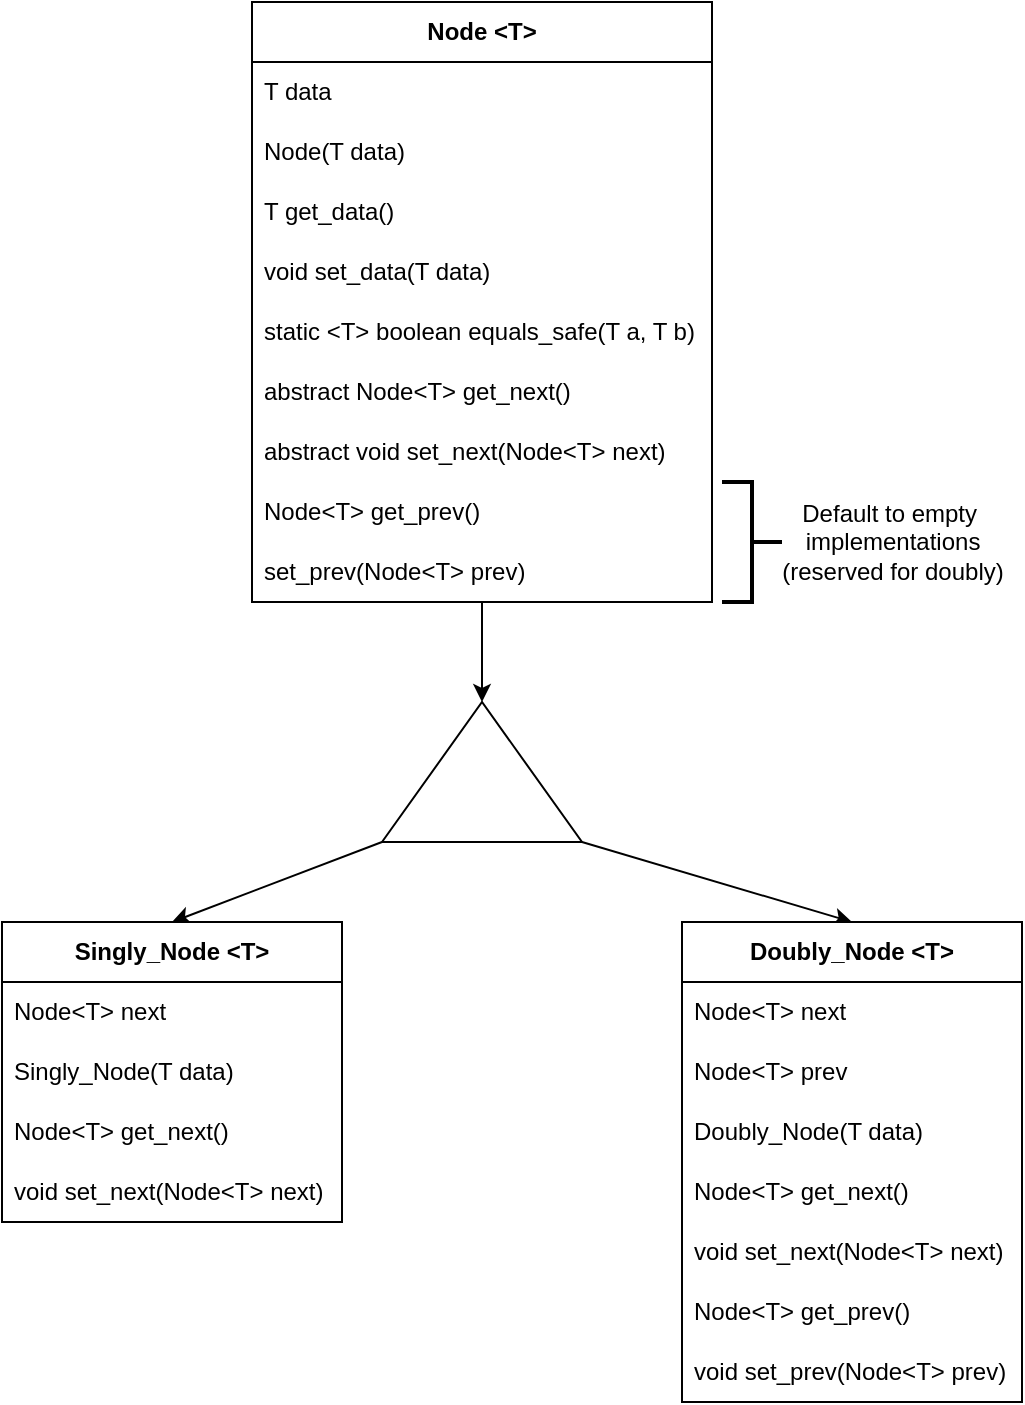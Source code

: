 <mxfile version="28.1.2" pages="4">
  <diagram name="Nodes" id="JUHL-aRi3DzxvGZJJdum">
    <mxGraphModel dx="1507" dy="1876" grid="1" gridSize="10" guides="1" tooltips="1" connect="1" arrows="1" fold="1" page="1" pageScale="1" pageWidth="850" pageHeight="1100" math="0" shadow="0">
      <root>
        <mxCell id="0" />
        <mxCell id="1" parent="0" />
        <mxCell id="W7lvZCYJEOEOD-ry5RO5-35" style="rounded=0;orthogonalLoop=1;jettySize=auto;html=1;exitX=0;exitY=1;exitDx=0;exitDy=0;exitPerimeter=0;entryX=0.5;entryY=0;entryDx=0;entryDy=0;" parent="1" source="W7lvZCYJEOEOD-ry5RO5-1" target="W7lvZCYJEOEOD-ry5RO5-14" edge="1">
          <mxGeometry relative="1" as="geometry" />
        </mxCell>
        <mxCell id="W7lvZCYJEOEOD-ry5RO5-36" style="rounded=0;orthogonalLoop=1;jettySize=auto;html=1;exitX=1;exitY=1;exitDx=0;exitDy=0;exitPerimeter=0;entryX=0.5;entryY=0;entryDx=0;entryDy=0;" parent="1" source="W7lvZCYJEOEOD-ry5RO5-1" target="W7lvZCYJEOEOD-ry5RO5-29" edge="1">
          <mxGeometry relative="1" as="geometry" />
        </mxCell>
        <mxCell id="W7lvZCYJEOEOD-ry5RO5-1" value="" style="verticalLabelPosition=bottom;verticalAlign=top;html=1;shape=mxgraph.basic.acute_triangle;dx=0.5;" parent="1" vertex="1">
          <mxGeometry x="380" y="320" width="100" height="70" as="geometry" />
        </mxCell>
        <mxCell id="W7lvZCYJEOEOD-ry5RO5-37" style="edgeStyle=orthogonalEdgeStyle;curved=1;rounded=0;orthogonalLoop=1;jettySize=auto;html=1;exitX=0.5;exitY=1;exitDx=0;exitDy=0;entryX=0;entryY=0;entryDx=50;entryDy=0;entryPerimeter=0;" parent="1" source="W7lvZCYJEOEOD-ry5RO5-2" target="W7lvZCYJEOEOD-ry5RO5-1" edge="1">
          <mxGeometry relative="1" as="geometry">
            <mxPoint x="430.091" y="300.582" as="targetPoint" />
          </mxGeometry>
        </mxCell>
        <mxCell id="W7lvZCYJEOEOD-ry5RO5-2" value="&lt;b&gt;Node &amp;lt;T&amp;gt;&lt;/b&gt;" style="swimlane;fontStyle=0;childLayout=stackLayout;horizontal=1;startSize=30;horizontalStack=0;resizeParent=1;resizeParentMax=0;resizeLast=0;collapsible=1;marginBottom=0;whiteSpace=wrap;html=1;" parent="1" vertex="1">
          <mxGeometry x="315" y="-30" width="230" height="300" as="geometry" />
        </mxCell>
        <mxCell id="W7lvZCYJEOEOD-ry5RO5-3" value="T data" style="text;strokeColor=none;fillColor=none;align=left;verticalAlign=middle;spacingLeft=4;spacingRight=4;overflow=hidden;points=[[0,0.5],[1,0.5]];portConstraint=eastwest;rotatable=0;whiteSpace=wrap;html=1;" parent="W7lvZCYJEOEOD-ry5RO5-2" vertex="1">
          <mxGeometry y="30" width="230" height="30" as="geometry" />
        </mxCell>
        <mxCell id="W7lvZCYJEOEOD-ry5RO5-4" value="Node(T data)" style="text;strokeColor=none;fillColor=none;align=left;verticalAlign=middle;spacingLeft=4;spacingRight=4;overflow=hidden;points=[[0,0.5],[1,0.5]];portConstraint=eastwest;rotatable=0;whiteSpace=wrap;html=1;" parent="W7lvZCYJEOEOD-ry5RO5-2" vertex="1">
          <mxGeometry y="60" width="230" height="30" as="geometry" />
        </mxCell>
        <mxCell id="W7lvZCYJEOEOD-ry5RO5-5" value="T get_data()" style="text;strokeColor=none;fillColor=none;align=left;verticalAlign=middle;spacingLeft=4;spacingRight=4;overflow=hidden;points=[[0,0.5],[1,0.5]];portConstraint=eastwest;rotatable=0;whiteSpace=wrap;html=1;" parent="W7lvZCYJEOEOD-ry5RO5-2" vertex="1">
          <mxGeometry y="90" width="230" height="30" as="geometry" />
        </mxCell>
        <mxCell id="W7lvZCYJEOEOD-ry5RO5-6" value="void set_data(T data)" style="text;strokeColor=none;fillColor=none;align=left;verticalAlign=middle;spacingLeft=4;spacingRight=4;overflow=hidden;points=[[0,0.5],[1,0.5]];portConstraint=eastwest;rotatable=0;whiteSpace=wrap;html=1;" parent="W7lvZCYJEOEOD-ry5RO5-2" vertex="1">
          <mxGeometry y="120" width="230" height="30" as="geometry" />
        </mxCell>
        <mxCell id="XOJ0l7ylJO0rZJ5QZdvN-1" value="static &amp;lt;T&amp;gt; boolean equals_safe(T a, T b)" style="text;strokeColor=none;fillColor=none;align=left;verticalAlign=middle;spacingLeft=4;spacingRight=4;overflow=hidden;points=[[0,0.5],[1,0.5]];portConstraint=eastwest;rotatable=0;whiteSpace=wrap;html=1;" parent="W7lvZCYJEOEOD-ry5RO5-2" vertex="1">
          <mxGeometry y="150" width="230" height="30" as="geometry" />
        </mxCell>
        <mxCell id="W7lvZCYJEOEOD-ry5RO5-13" value="abstract Node&amp;lt;T&amp;gt; get_next()" style="text;strokeColor=none;fillColor=none;align=left;verticalAlign=middle;spacingLeft=4;spacingRight=4;overflow=hidden;points=[[0,0.5],[1,0.5]];portConstraint=eastwest;rotatable=0;whiteSpace=wrap;html=1;" parent="W7lvZCYJEOEOD-ry5RO5-2" vertex="1">
          <mxGeometry y="180" width="230" height="30" as="geometry" />
        </mxCell>
        <mxCell id="W7lvZCYJEOEOD-ry5RO5-7" value="abstract void set_next(Node&amp;lt;T&amp;gt; next)" style="text;strokeColor=none;fillColor=none;align=left;verticalAlign=middle;spacingLeft=4;spacingRight=4;overflow=hidden;points=[[0,0.5],[1,0.5]];portConstraint=eastwest;rotatable=0;whiteSpace=wrap;html=1;" parent="W7lvZCYJEOEOD-ry5RO5-2" vertex="1">
          <mxGeometry y="210" width="230" height="30" as="geometry" />
        </mxCell>
        <mxCell id="W7lvZCYJEOEOD-ry5RO5-8" value="Node&amp;lt;T&amp;gt; get_prev()" style="text;strokeColor=none;fillColor=none;align=left;verticalAlign=middle;spacingLeft=4;spacingRight=4;overflow=hidden;points=[[0,0.5],[1,0.5]];portConstraint=eastwest;rotatable=0;whiteSpace=wrap;html=1;" parent="W7lvZCYJEOEOD-ry5RO5-2" vertex="1">
          <mxGeometry y="240" width="230" height="30" as="geometry" />
        </mxCell>
        <mxCell id="W7lvZCYJEOEOD-ry5RO5-9" value="set_prev(Node&amp;lt;T&amp;gt; prev)" style="text;strokeColor=none;fillColor=none;align=left;verticalAlign=middle;spacingLeft=4;spacingRight=4;overflow=hidden;points=[[0,0.5],[1,0.5]];portConstraint=eastwest;rotatable=0;whiteSpace=wrap;html=1;" parent="W7lvZCYJEOEOD-ry5RO5-2" vertex="1">
          <mxGeometry y="270" width="230" height="30" as="geometry" />
        </mxCell>
        <mxCell id="W7lvZCYJEOEOD-ry5RO5-14" value="&lt;b&gt;Singly_Node &amp;lt;T&amp;gt;&lt;/b&gt;" style="swimlane;fontStyle=0;childLayout=stackLayout;horizontal=1;startSize=30;horizontalStack=0;resizeParent=1;resizeParentMax=0;resizeLast=0;collapsible=1;marginBottom=0;whiteSpace=wrap;html=1;" parent="1" vertex="1">
          <mxGeometry x="190" y="430" width="170" height="150" as="geometry" />
        </mxCell>
        <mxCell id="W7lvZCYJEOEOD-ry5RO5-38" value="Node&amp;lt;T&amp;gt; next" style="text;strokeColor=none;fillColor=none;align=left;verticalAlign=middle;spacingLeft=4;spacingRight=4;overflow=hidden;points=[[0,0.5],[1,0.5]];portConstraint=eastwest;rotatable=0;whiteSpace=wrap;html=1;" parent="W7lvZCYJEOEOD-ry5RO5-14" vertex="1">
          <mxGeometry y="30" width="170" height="30" as="geometry" />
        </mxCell>
        <mxCell id="W7lvZCYJEOEOD-ry5RO5-20" value="Singly_Node(T data)" style="text;strokeColor=none;fillColor=none;align=left;verticalAlign=middle;spacingLeft=4;spacingRight=4;overflow=hidden;points=[[0,0.5],[1,0.5]];portConstraint=eastwest;rotatable=0;whiteSpace=wrap;html=1;" parent="W7lvZCYJEOEOD-ry5RO5-14" vertex="1">
          <mxGeometry y="60" width="170" height="30" as="geometry" />
        </mxCell>
        <mxCell id="W7lvZCYJEOEOD-ry5RO5-21" value="Node&amp;lt;T&amp;gt; get_next()" style="text;strokeColor=none;fillColor=none;align=left;verticalAlign=middle;spacingLeft=4;spacingRight=4;overflow=hidden;points=[[0,0.5],[1,0.5]];portConstraint=eastwest;rotatable=0;whiteSpace=wrap;html=1;" parent="W7lvZCYJEOEOD-ry5RO5-14" vertex="1">
          <mxGeometry y="90" width="170" height="30" as="geometry" />
        </mxCell>
        <mxCell id="rCAh8RcdCCvZKbfKKGVB-1" value="void set_next(Node&amp;lt;T&amp;gt; next)" style="text;strokeColor=none;fillColor=none;align=left;verticalAlign=middle;spacingLeft=4;spacingRight=4;overflow=hidden;points=[[0,0.5],[1,0.5]];portConstraint=eastwest;rotatable=0;whiteSpace=wrap;html=1;" parent="W7lvZCYJEOEOD-ry5RO5-14" vertex="1">
          <mxGeometry y="120" width="170" height="30" as="geometry" />
        </mxCell>
        <mxCell id="W7lvZCYJEOEOD-ry5RO5-29" value="&lt;b&gt;Doubly_Node &amp;lt;T&amp;gt;&lt;/b&gt;" style="swimlane;fontStyle=0;childLayout=stackLayout;horizontal=1;startSize=30;horizontalStack=0;resizeParent=1;resizeParentMax=0;resizeLast=0;collapsible=1;marginBottom=0;whiteSpace=wrap;html=1;" parent="1" vertex="1">
          <mxGeometry x="530" y="430" width="170" height="240" as="geometry" />
        </mxCell>
        <mxCell id="W7lvZCYJEOEOD-ry5RO5-39" value="Node&amp;lt;T&amp;gt; next" style="text;strokeColor=none;fillColor=none;align=left;verticalAlign=middle;spacingLeft=4;spacingRight=4;overflow=hidden;points=[[0,0.5],[1,0.5]];portConstraint=eastwest;rotatable=0;whiteSpace=wrap;html=1;" parent="W7lvZCYJEOEOD-ry5RO5-29" vertex="1">
          <mxGeometry y="30" width="170" height="30" as="geometry" />
        </mxCell>
        <mxCell id="W7lvZCYJEOEOD-ry5RO5-30" value="Node&amp;lt;T&amp;gt; prev" style="text;strokeColor=none;fillColor=none;align=left;verticalAlign=middle;spacingLeft=4;spacingRight=4;overflow=hidden;points=[[0,0.5],[1,0.5]];portConstraint=eastwest;rotatable=0;whiteSpace=wrap;html=1;" parent="W7lvZCYJEOEOD-ry5RO5-29" vertex="1">
          <mxGeometry y="60" width="170" height="30" as="geometry" />
        </mxCell>
        <mxCell id="W7lvZCYJEOEOD-ry5RO5-31" value="Doubly_Node(T data)" style="text;strokeColor=none;fillColor=none;align=left;verticalAlign=middle;spacingLeft=4;spacingRight=4;overflow=hidden;points=[[0,0.5],[1,0.5]];portConstraint=eastwest;rotatable=0;whiteSpace=wrap;html=1;" parent="W7lvZCYJEOEOD-ry5RO5-29" vertex="1">
          <mxGeometry y="90" width="170" height="30" as="geometry" />
        </mxCell>
        <mxCell id="rCAh8RcdCCvZKbfKKGVB-2" value="Node&amp;lt;T&amp;gt; get_next()" style="text;strokeColor=none;fillColor=none;align=left;verticalAlign=middle;spacingLeft=4;spacingRight=4;overflow=hidden;points=[[0,0.5],[1,0.5]];portConstraint=eastwest;rotatable=0;whiteSpace=wrap;html=1;" parent="W7lvZCYJEOEOD-ry5RO5-29" vertex="1">
          <mxGeometry y="120" width="170" height="30" as="geometry" />
        </mxCell>
        <mxCell id="rCAh8RcdCCvZKbfKKGVB-3" value="void set_next(Node&amp;lt;T&amp;gt; next)" style="text;strokeColor=none;fillColor=none;align=left;verticalAlign=middle;spacingLeft=4;spacingRight=4;overflow=hidden;points=[[0,0.5],[1,0.5]];portConstraint=eastwest;rotatable=0;whiteSpace=wrap;html=1;" parent="W7lvZCYJEOEOD-ry5RO5-29" vertex="1">
          <mxGeometry y="150" width="170" height="30" as="geometry" />
        </mxCell>
        <mxCell id="rCAh8RcdCCvZKbfKKGVB-4" value="Node&amp;lt;T&amp;gt; get_prev()" style="text;strokeColor=none;fillColor=none;align=left;verticalAlign=middle;spacingLeft=4;spacingRight=4;overflow=hidden;points=[[0,0.5],[1,0.5]];portConstraint=eastwest;rotatable=0;whiteSpace=wrap;html=1;" parent="W7lvZCYJEOEOD-ry5RO5-29" vertex="1">
          <mxGeometry y="180" width="170" height="30" as="geometry" />
        </mxCell>
        <mxCell id="rCAh8RcdCCvZKbfKKGVB-5" value="void set_prev(Node&amp;lt;T&amp;gt; prev)" style="text;strokeColor=none;fillColor=none;align=left;verticalAlign=middle;spacingLeft=4;spacingRight=4;overflow=hidden;points=[[0,0.5],[1,0.5]];portConstraint=eastwest;rotatable=0;whiteSpace=wrap;html=1;" parent="W7lvZCYJEOEOD-ry5RO5-29" vertex="1">
          <mxGeometry y="210" width="170" height="30" as="geometry" />
        </mxCell>
        <mxCell id="rCAh8RcdCCvZKbfKKGVB-6" value="" style="strokeWidth=2;html=1;shape=mxgraph.flowchart.annotation_2;align=left;labelPosition=right;pointerEvents=1;rotation=-180;" parent="1" vertex="1">
          <mxGeometry x="550" y="210" width="30" height="60" as="geometry" />
        </mxCell>
        <mxCell id="rCAh8RcdCCvZKbfKKGVB-7" value="Default to empty&amp;nbsp;&lt;div&gt;implementations&lt;/div&gt;&lt;div&gt;(reserved for doubly)&lt;/div&gt;" style="text;html=1;align=center;verticalAlign=middle;resizable=0;points=[];autosize=1;strokeColor=none;fillColor=none;" parent="1" vertex="1">
          <mxGeometry x="570" y="210" width="130" height="60" as="geometry" />
        </mxCell>
      </root>
    </mxGraphModel>
  </diagram>
  <diagram id="svjCmargY9UBYdr8JAG2" name="Lists">
    <mxGraphModel dx="1507" dy="776" grid="1" gridSize="10" guides="1" tooltips="1" connect="1" arrows="1" fold="1" page="1" pageScale="1" pageWidth="850" pageHeight="1100" math="0" shadow="0">
      <root>
        <mxCell id="0" />
        <mxCell id="1" parent="0" />
        <mxCell id="-yFaOj8RABbSVR2hjj-D-1" style="rounded=0;orthogonalLoop=1;jettySize=auto;html=1;exitX=0;exitY=1;exitDx=0;exitDy=0;exitPerimeter=0;entryX=0.5;entryY=0;entryDx=0;entryDy=0;" parent="1" source="-yFaOj8RABbSVR2hjj-D-3" target="-yFaOj8RABbSVR2hjj-D-17" edge="1">
          <mxGeometry relative="1" as="geometry" />
        </mxCell>
        <mxCell id="AUXq2k6LpbSirSV-59TV-14" style="rounded=0;orthogonalLoop=1;jettySize=auto;html=1;exitX=1;exitY=1;exitDx=0;exitDy=0;exitPerimeter=0;entryX=0.5;entryY=0;entryDx=0;entryDy=0;" parent="1" source="-yFaOj8RABbSVR2hjj-D-3" target="AUXq2k6LpbSirSV-59TV-10" edge="1">
          <mxGeometry relative="1" as="geometry" />
        </mxCell>
        <mxCell id="AUXq2k6LpbSirSV-59TV-15" style="edgeStyle=orthogonalEdgeStyle;rounded=0;orthogonalLoop=1;jettySize=auto;html=1;exitX=0.5;exitY=1;exitDx=0;exitDy=0;exitPerimeter=0;entryX=0.5;entryY=0;entryDx=0;entryDy=0;" parent="1" source="-yFaOj8RABbSVR2hjj-D-3" target="AUXq2k6LpbSirSV-59TV-6" edge="1">
          <mxGeometry relative="1" as="geometry" />
        </mxCell>
        <mxCell id="-yFaOj8RABbSVR2hjj-D-3" value="" style="verticalLabelPosition=bottom;verticalAlign=top;html=1;shape=mxgraph.basic.acute_triangle;dx=0.5;" parent="1" vertex="1">
          <mxGeometry x="420" y="640" width="100" height="70" as="geometry" />
        </mxCell>
        <mxCell id="-yFaOj8RABbSVR2hjj-D-4" style="edgeStyle=orthogonalEdgeStyle;curved=1;rounded=0;orthogonalLoop=1;jettySize=auto;html=1;exitX=0.5;exitY=1;exitDx=0;exitDy=0;entryX=0;entryY=0;entryDx=50;entryDy=0;entryPerimeter=0;" parent="1" source="-yFaOj8RABbSVR2hjj-D-5" target="-yFaOj8RABbSVR2hjj-D-3" edge="1">
          <mxGeometry relative="1" as="geometry">
            <mxPoint x="470.091" y="620.582" as="targetPoint" />
          </mxGeometry>
        </mxCell>
        <mxCell id="-yFaOj8RABbSVR2hjj-D-5" value="&lt;b&gt;Linked_List &amp;lt;T&amp;gt;&lt;/b&gt;" style="swimlane;fontStyle=0;childLayout=stackLayout;horizontal=1;startSize=30;horizontalStack=0;resizeParent=1;resizeParentMax=0;resizeLast=0;collapsible=1;marginBottom=0;whiteSpace=wrap;html=1;" parent="1" vertex="1">
          <mxGeometry x="355" y="210" width="230" height="390" as="geometry" />
        </mxCell>
        <mxCell id="-yFaOj8RABbSVR2hjj-D-6" value="Node&amp;lt;T&amp;gt; head" style="text;strokeColor=none;fillColor=none;align=left;verticalAlign=middle;spacingLeft=4;spacingRight=4;overflow=hidden;points=[[0,0.5],[1,0.5]];portConstraint=eastwest;rotatable=0;whiteSpace=wrap;html=1;" parent="-yFaOj8RABbSVR2hjj-D-5" vertex="1">
          <mxGeometry y="30" width="230" height="30" as="geometry" />
        </mxCell>
        <mxCell id="-yFaOj8RABbSVR2hjj-D-7" value="Node&amp;lt;T&amp;gt; tail" style="text;strokeColor=none;fillColor=none;align=left;verticalAlign=middle;spacingLeft=4;spacingRight=4;overflow=hidden;points=[[0,0.5],[1,0.5]];portConstraint=eastwest;rotatable=0;whiteSpace=wrap;html=1;" parent="-yFaOj8RABbSVR2hjj-D-5" vertex="1">
          <mxGeometry y="60" width="230" height="30" as="geometry" />
        </mxCell>
        <mxCell id="5-TuJDMk3q1UL2dJBgEa-1" value="int size" style="text;strokeColor=none;fillColor=none;align=left;verticalAlign=middle;spacingLeft=4;spacingRight=4;overflow=hidden;points=[[0,0.5],[1,0.5]];portConstraint=eastwest;rotatable=0;whiteSpace=wrap;html=1;" parent="-yFaOj8RABbSVR2hjj-D-5" vertex="1">
          <mxGeometry y="90" width="230" height="30" as="geometry" />
        </mxCell>
        <mxCell id="-yFaOj8RABbSVR2hjj-D-10" value="Linked_List()" style="text;strokeColor=none;fillColor=none;align=left;verticalAlign=middle;spacingLeft=4;spacingRight=4;overflow=hidden;points=[[0,0.5],[1,0.5]];portConstraint=eastwest;rotatable=0;whiteSpace=wrap;html=1;" parent="-yFaOj8RABbSVR2hjj-D-5" vertex="1">
          <mxGeometry y="120" width="230" height="30" as="geometry" />
        </mxCell>
        <mxCell id="-yFaOj8RABbSVR2hjj-D-11" value="abstract void add(T data)" style="text;strokeColor=none;fillColor=none;align=left;verticalAlign=middle;spacingLeft=4;spacingRight=4;overflow=hidden;points=[[0,0.5],[1,0.5]];portConstraint=eastwest;rotatable=0;whiteSpace=wrap;html=1;" parent="-yFaOj8RABbSVR2hjj-D-5" vertex="1">
          <mxGeometry y="150" width="230" height="30" as="geometry" />
        </mxCell>
        <mxCell id="-yFaOj8RABbSVR2hjj-D-14" value="abstract boolean remove(T data)" style="text;strokeColor=none;fillColor=none;align=left;verticalAlign=middle;spacingLeft=4;spacingRight=4;overflow=hidden;points=[[0,0.5],[1,0.5]];portConstraint=eastwest;rotatable=0;whiteSpace=wrap;html=1;" parent="-yFaOj8RABbSVR2hjj-D-5" vertex="1">
          <mxGeometry y="180" width="230" height="30" as="geometry" />
        </mxCell>
        <mxCell id="-yFaOj8RABbSVR2hjj-D-15" value="abstract Node&amp;lt;T&amp;gt; find(T data)" style="text;strokeColor=none;fillColor=none;align=left;verticalAlign=middle;spacingLeft=4;spacingRight=4;overflow=hidden;points=[[0,0.5],[1,0.5]];portConstraint=eastwest;rotatable=0;whiteSpace=wrap;html=1;" parent="-yFaOj8RABbSVR2hjj-D-5" vertex="1">
          <mxGeometry y="210" width="230" height="30" as="geometry" />
        </mxCell>
        <mxCell id="AUXq2k6LpbSirSV-59TV-1" value="int get_size()" style="text;strokeColor=none;fillColor=none;align=left;verticalAlign=middle;spacingLeft=4;spacingRight=4;overflow=hidden;points=[[0,0.5],[1,0.5]];portConstraint=eastwest;rotatable=0;whiteSpace=wrap;html=1;" parent="-yFaOj8RABbSVR2hjj-D-5" vertex="1">
          <mxGeometry y="240" width="230" height="30" as="geometry" />
        </mxCell>
        <mxCell id="AUXq2k6LpbSirSV-59TV-2" value="boolean is_empty()" style="text;strokeColor=none;fillColor=none;align=left;verticalAlign=middle;spacingLeft=4;spacingRight=4;overflow=hidden;points=[[0,0.5],[1,0.5]];portConstraint=eastwest;rotatable=0;whiteSpace=wrap;html=1;" parent="-yFaOj8RABbSVR2hjj-D-5" vertex="1">
          <mxGeometry y="270" width="230" height="30" as="geometry" />
        </mxCell>
        <mxCell id="AUXq2k6LpbSirSV-59TV-3" value="void for_each(Visitor&amp;lt;T&amp;gt; visitor)" style="text;strokeColor=none;fillColor=none;align=left;verticalAlign=middle;spacingLeft=4;spacingRight=4;overflow=hidden;points=[[0,0.5],[1,0.5]];portConstraint=eastwest;rotatable=0;whiteSpace=wrap;html=1;" parent="-yFaOj8RABbSVR2hjj-D-5" vertex="1">
          <mxGeometry y="300" width="230" height="30" as="geometry" />
        </mxCell>
        <mxCell id="AUXq2k6LpbSirSV-59TV-4" value="Node&amp;lt;T&amp;gt; get_head()" style="text;strokeColor=none;fillColor=none;align=left;verticalAlign=middle;spacingLeft=4;spacingRight=4;overflow=hidden;points=[[0,0.5],[1,0.5]];portConstraint=eastwest;rotatable=0;whiteSpace=wrap;html=1;" parent="-yFaOj8RABbSVR2hjj-D-5" vertex="1">
          <mxGeometry y="330" width="230" height="30" as="geometry" />
        </mxCell>
        <mxCell id="AUXq2k6LpbSirSV-59TV-5" value="interface Visitor&amp;lt;T&amp;gt;" style="text;strokeColor=none;fillColor=none;align=left;verticalAlign=middle;spacingLeft=4;spacingRight=4;overflow=hidden;points=[[0,0.5],[1,0.5]];portConstraint=eastwest;rotatable=0;whiteSpace=wrap;html=1;" parent="-yFaOj8RABbSVR2hjj-D-5" vertex="1">
          <mxGeometry y="360" width="230" height="30" as="geometry" />
        </mxCell>
        <mxCell id="-yFaOj8RABbSVR2hjj-D-17" value="&lt;b&gt;Singly_Linked_List &amp;lt;T&amp;gt;&lt;/b&gt;" style="swimlane;fontStyle=0;childLayout=stackLayout;horizontal=1;startSize=30;horizontalStack=0;resizeParent=1;resizeParentMax=0;resizeLast=0;collapsible=1;marginBottom=0;whiteSpace=wrap;html=1;" parent="1" vertex="1">
          <mxGeometry x="190" y="760" width="180" height="150" as="geometry" />
        </mxCell>
        <mxCell id="-yFaOj8RABbSVR2hjj-D-18" value="Singly_Linked_List()" style="text;strokeColor=none;fillColor=none;align=left;verticalAlign=middle;spacingLeft=4;spacingRight=4;overflow=hidden;points=[[0,0.5],[1,0.5]];portConstraint=eastwest;rotatable=0;whiteSpace=wrap;html=1;" parent="-yFaOj8RABbSVR2hjj-D-17" vertex="1">
          <mxGeometry y="30" width="180" height="30" as="geometry" />
        </mxCell>
        <mxCell id="AUXq2k6LpbSirSV-59TV-16" value="void add(T data)" style="text;strokeColor=none;fillColor=none;align=left;verticalAlign=middle;spacingLeft=4;spacingRight=4;overflow=hidden;points=[[0,0.5],[1,0.5]];portConstraint=eastwest;rotatable=0;whiteSpace=wrap;html=1;" parent="-yFaOj8RABbSVR2hjj-D-17" vertex="1">
          <mxGeometry y="60" width="180" height="30" as="geometry" />
        </mxCell>
        <mxCell id="-yFaOj8RABbSVR2hjj-D-19" value="boolean remove(T data)" style="text;strokeColor=none;fillColor=none;align=left;verticalAlign=middle;spacingLeft=4;spacingRight=4;overflow=hidden;points=[[0,0.5],[1,0.5]];portConstraint=eastwest;rotatable=0;whiteSpace=wrap;html=1;" parent="-yFaOj8RABbSVR2hjj-D-17" vertex="1">
          <mxGeometry y="90" width="180" height="30" as="geometry" />
        </mxCell>
        <mxCell id="-yFaOj8RABbSVR2hjj-D-20" value="Node&amp;lt;T&amp;gt; find(T data)" style="text;strokeColor=none;fillColor=none;align=left;verticalAlign=middle;spacingLeft=4;spacingRight=4;overflow=hidden;points=[[0,0.5],[1,0.5]];portConstraint=eastwest;rotatable=0;whiteSpace=wrap;html=1;" parent="-yFaOj8RABbSVR2hjj-D-17" vertex="1">
          <mxGeometry y="120" width="180" height="30" as="geometry" />
        </mxCell>
        <mxCell id="AUXq2k6LpbSirSV-59TV-6" value="&lt;b&gt;Doubly_Linked_List &amp;lt;T&amp;gt;&lt;/b&gt;" style="swimlane;fontStyle=0;childLayout=stackLayout;horizontal=1;startSize=30;horizontalStack=0;resizeParent=1;resizeParentMax=0;resizeLast=0;collapsible=1;marginBottom=0;whiteSpace=wrap;html=1;" parent="1" vertex="1">
          <mxGeometry x="380" y="900" width="180" height="150" as="geometry" />
        </mxCell>
        <mxCell id="AUXq2k6LpbSirSV-59TV-17" value="Doubly_Linked_List()" style="text;strokeColor=none;fillColor=none;align=left;verticalAlign=middle;spacingLeft=4;spacingRight=4;overflow=hidden;points=[[0,0.5],[1,0.5]];portConstraint=eastwest;rotatable=0;whiteSpace=wrap;html=1;" parent="AUXq2k6LpbSirSV-59TV-6" vertex="1">
          <mxGeometry y="30" width="180" height="30" as="geometry" />
        </mxCell>
        <mxCell id="AUXq2k6LpbSirSV-59TV-7" value="void add(T data)" style="text;strokeColor=none;fillColor=none;align=left;verticalAlign=middle;spacingLeft=4;spacingRight=4;overflow=hidden;points=[[0,0.5],[1,0.5]];portConstraint=eastwest;rotatable=0;whiteSpace=wrap;html=1;" parent="AUXq2k6LpbSirSV-59TV-6" vertex="1">
          <mxGeometry y="60" width="180" height="30" as="geometry" />
        </mxCell>
        <mxCell id="AUXq2k6LpbSirSV-59TV-8" value="boolean remove(T data)" style="text;strokeColor=none;fillColor=none;align=left;verticalAlign=middle;spacingLeft=4;spacingRight=4;overflow=hidden;points=[[0,0.5],[1,0.5]];portConstraint=eastwest;rotatable=0;whiteSpace=wrap;html=1;" parent="AUXq2k6LpbSirSV-59TV-6" vertex="1">
          <mxGeometry y="90" width="180" height="30" as="geometry" />
        </mxCell>
        <mxCell id="AUXq2k6LpbSirSV-59TV-9" value="Node&amp;lt;T&amp;gt; find(T data)" style="text;strokeColor=none;fillColor=none;align=left;verticalAlign=middle;spacingLeft=4;spacingRight=4;overflow=hidden;points=[[0,0.5],[1,0.5]];portConstraint=eastwest;rotatable=0;whiteSpace=wrap;html=1;" parent="AUXq2k6LpbSirSV-59TV-6" vertex="1">
          <mxGeometry y="120" width="180" height="30" as="geometry" />
        </mxCell>
        <mxCell id="AUXq2k6LpbSirSV-59TV-10" value="&lt;b&gt;Circular_Linked_List &amp;lt;T&amp;gt;&lt;/b&gt;" style="swimlane;fontStyle=0;childLayout=stackLayout;horizontal=1;startSize=30;horizontalStack=0;resizeParent=1;resizeParentMax=0;resizeLast=0;collapsible=1;marginBottom=0;whiteSpace=wrap;html=1;" parent="1" vertex="1">
          <mxGeometry x="570" y="760" width="180" height="150" as="geometry" />
        </mxCell>
        <mxCell id="AUXq2k6LpbSirSV-59TV-11" value="Circular_Linked_List()" style="text;strokeColor=none;fillColor=none;align=left;verticalAlign=middle;spacingLeft=4;spacingRight=4;overflow=hidden;points=[[0,0.5],[1,0.5]];portConstraint=eastwest;rotatable=0;whiteSpace=wrap;html=1;" parent="AUXq2k6LpbSirSV-59TV-10" vertex="1">
          <mxGeometry y="30" width="180" height="30" as="geometry" />
        </mxCell>
        <mxCell id="AUXq2k6LpbSirSV-59TV-18" value="void add(T data)" style="text;strokeColor=none;fillColor=none;align=left;verticalAlign=middle;spacingLeft=4;spacingRight=4;overflow=hidden;points=[[0,0.5],[1,0.5]];portConstraint=eastwest;rotatable=0;whiteSpace=wrap;html=1;" parent="AUXq2k6LpbSirSV-59TV-10" vertex="1">
          <mxGeometry y="60" width="180" height="30" as="geometry" />
        </mxCell>
        <mxCell id="AUXq2k6LpbSirSV-59TV-12" value="boolean remove(T data)" style="text;strokeColor=none;fillColor=none;align=left;verticalAlign=middle;spacingLeft=4;spacingRight=4;overflow=hidden;points=[[0,0.5],[1,0.5]];portConstraint=eastwest;rotatable=0;whiteSpace=wrap;html=1;" parent="AUXq2k6LpbSirSV-59TV-10" vertex="1">
          <mxGeometry y="90" width="180" height="30" as="geometry" />
        </mxCell>
        <mxCell id="AUXq2k6LpbSirSV-59TV-13" value="Node&amp;lt;T&amp;gt; find(T data)" style="text;strokeColor=none;fillColor=none;align=left;verticalAlign=middle;spacingLeft=4;spacingRight=4;overflow=hidden;points=[[0,0.5],[1,0.5]];portConstraint=eastwest;rotatable=0;whiteSpace=wrap;html=1;" parent="AUXq2k6LpbSirSV-59TV-10" vertex="1">
          <mxGeometry y="120" width="180" height="30" as="geometry" />
        </mxCell>
      </root>
    </mxGraphModel>
  </diagram>
  <diagram id="HJwSyz1Thx0kYTsfkNiV" name="Types">
    <mxGraphModel dx="2135" dy="1100" grid="1" gridSize="10" guides="1" tooltips="1" connect="1" arrows="1" fold="1" page="1" pageScale="1" pageWidth="850" pageHeight="1100" math="0" shadow="0">
      <root>
        <mxCell id="0" />
        <mxCell id="1" parent="0" />
        <mxCell id="MrTeLE-fRb-JpKuM4ANt-5" value="&lt;b&gt;FF7_Types&lt;/b&gt;" style="swimlane;fontStyle=0;childLayout=stackLayout;horizontal=1;startSize=30;horizontalStack=0;resizeParent=1;resizeParentMax=0;resizeLast=0;collapsible=1;marginBottom=0;whiteSpace=wrap;html=1;" parent="1" vertex="1">
          <mxGeometry x="330" y="430" width="190" height="90" as="geometry" />
        </mxCell>
        <mxCell id="MrTeLE-fRb-JpKuM4ANt-11" value="static class Character" style="text;strokeColor=none;fillColor=none;align=left;verticalAlign=middle;spacingLeft=4;spacingRight=4;overflow=hidden;points=[[0,0.5],[1,0.5]];portConstraint=eastwest;rotatable=0;whiteSpace=wrap;html=1;" parent="MrTeLE-fRb-JpKuM4ANt-5" vertex="1">
          <mxGeometry y="30" width="190" height="30" as="geometry" />
        </mxCell>
        <mxCell id="ndUTzzxAapbC7wvVWWkG-1" value="static class Materia" style="text;strokeColor=none;fillColor=none;align=left;verticalAlign=middle;spacingLeft=4;spacingRight=4;overflow=hidden;points=[[0,0.5],[1,0.5]];portConstraint=eastwest;rotatable=0;whiteSpace=wrap;html=1;" vertex="1" parent="MrTeLE-fRb-JpKuM4ANt-5">
          <mxGeometry y="60" width="190" height="30" as="geometry" />
        </mxCell>
        <mxCell id="MrTeLE-fRb-JpKuM4ANt-12" value="&lt;b&gt;Character&lt;/b&gt;" style="swimlane;fontStyle=0;childLayout=stackLayout;horizontal=1;startSize=30;horizontalStack=0;resizeParent=1;resizeParentMax=0;resizeLast=0;collapsible=1;marginBottom=0;whiteSpace=wrap;html=1;" parent="1" vertex="1">
          <mxGeometry x="560" y="505" width="220" height="210" as="geometry" />
        </mxCell>
        <mxCell id="MrTeLE-fRb-JpKuM4ANt-13" value="String name" style="text;strokeColor=none;fillColor=none;align=left;verticalAlign=middle;spacingLeft=4;spacingRight=4;overflow=hidden;points=[[0,0.5],[1,0.5]];portConstraint=eastwest;rotatable=0;whiteSpace=wrap;html=1;" parent="MrTeLE-fRb-JpKuM4ANt-12" vertex="1">
          <mxGeometry y="30" width="220" height="30" as="geometry" />
        </mxCell>
        <mxCell id="MrTeLE-fRb-JpKuM4ANt-14" value="int hp" style="text;strokeColor=none;fillColor=none;align=left;verticalAlign=middle;spacingLeft=4;spacingRight=4;overflow=hidden;points=[[0,0.5],[1,0.5]];portConstraint=eastwest;rotatable=0;whiteSpace=wrap;html=1;" parent="MrTeLE-fRb-JpKuM4ANt-12" vertex="1">
          <mxGeometry y="60" width="220" height="30" as="geometry" />
        </mxCell>
        <mxCell id="ndUTzzxAapbC7wvVWWkG-2" value="int level" style="text;strokeColor=none;fillColor=none;align=left;verticalAlign=middle;spacingLeft=4;spacingRight=4;overflow=hidden;points=[[0,0.5],[1,0.5]];portConstraint=eastwest;rotatable=0;whiteSpace=wrap;html=1;" vertex="1" parent="MrTeLE-fRb-JpKuM4ANt-12">
          <mxGeometry y="90" width="220" height="30" as="geometry" />
        </mxCell>
        <mxCell id="ndUTzzxAapbC7wvVWWkG-8" value="Character(String name, int hp, int level)" style="text;strokeColor=none;fillColor=none;align=left;verticalAlign=middle;spacingLeft=4;spacingRight=4;overflow=hidden;points=[[0,0.5],[1,0.5]];portConstraint=eastwest;rotatable=0;whiteSpace=wrap;html=1;" vertex="1" parent="MrTeLE-fRb-JpKuM4ANt-12">
          <mxGeometry y="120" width="220" height="30" as="geometry" />
        </mxCell>
        <mxCell id="ndUTzzxAapbC7wvVWWkG-6" value="String toString()" style="text;strokeColor=none;fillColor=none;align=left;verticalAlign=middle;spacingLeft=4;spacingRight=4;overflow=hidden;points=[[0,0.5],[1,0.5]];portConstraint=eastwest;rotatable=0;whiteSpace=wrap;html=1;" vertex="1" parent="MrTeLE-fRb-JpKuM4ANt-12">
          <mxGeometry y="150" width="220" height="30" as="geometry" />
        </mxCell>
        <mxCell id="ndUTzzxAapbC7wvVWWkG-7" value="boolean equals(Object o)" style="text;strokeColor=none;fillColor=none;align=left;verticalAlign=middle;spacingLeft=4;spacingRight=4;overflow=hidden;points=[[0,0.5],[1,0.5]];portConstraint=eastwest;rotatable=0;whiteSpace=wrap;html=1;" vertex="1" parent="MrTeLE-fRb-JpKuM4ANt-12">
          <mxGeometry y="180" width="220" height="30" as="geometry" />
        </mxCell>
        <mxCell id="ndUTzzxAapbC7wvVWWkG-13" style="edgeStyle=orthogonalEdgeStyle;rounded=0;orthogonalLoop=1;jettySize=auto;html=1;exitX=1;exitY=0.75;exitDx=0;exitDy=0;entryX=0.5;entryY=0;entryDx=0;entryDy=0;" edge="1" parent="1" source="MrTeLE-fRb-JpKuM4ANt-16" target="ndUTzzxAapbC7wvVWWkG-12">
          <mxGeometry relative="1" as="geometry" />
        </mxCell>
        <mxCell id="MrTeLE-fRb-JpKuM4ANt-16" value="&lt;b&gt;Materia&lt;/b&gt;" style="swimlane;fontStyle=0;childLayout=stackLayout;horizontal=1;startSize=30;horizontalStack=0;resizeParent=1;resizeParentMax=0;resizeLast=0;collapsible=1;marginBottom=0;whiteSpace=wrap;html=1;" parent="1" vertex="1">
          <mxGeometry x="120" y="535" width="180" height="180" as="geometry" />
        </mxCell>
        <mxCell id="MrTeLE-fRb-JpKuM4ANt-17" value="String name" style="text;strokeColor=none;fillColor=none;align=left;verticalAlign=middle;spacingLeft=4;spacingRight=4;overflow=hidden;points=[[0,0.5],[1,0.5]];portConstraint=eastwest;rotatable=0;whiteSpace=wrap;html=1;" parent="MrTeLE-fRb-JpKuM4ANt-16" vertex="1">
          <mxGeometry y="30" width="180" height="30" as="geometry" />
        </mxCell>
        <mxCell id="MrTeLE-fRb-JpKuM4ANt-18" value="int grade" style="text;strokeColor=none;fillColor=none;align=left;verticalAlign=middle;spacingLeft=4;spacingRight=4;overflow=hidden;points=[[0,0.5],[1,0.5]];portConstraint=eastwest;rotatable=0;whiteSpace=wrap;html=1;" parent="MrTeLE-fRb-JpKuM4ANt-16" vertex="1">
          <mxGeometry y="60" width="180" height="30" as="geometry" />
        </mxCell>
        <mxCell id="ndUTzzxAapbC7wvVWWkG-9" value="Materia(String name, int grade)" style="text;strokeColor=none;fillColor=none;align=left;verticalAlign=middle;spacingLeft=4;spacingRight=4;overflow=hidden;points=[[0,0.5],[1,0.5]];portConstraint=eastwest;rotatable=0;whiteSpace=wrap;html=1;" vertex="1" parent="MrTeLE-fRb-JpKuM4ANt-16">
          <mxGeometry y="90" width="180" height="30" as="geometry" />
        </mxCell>
        <mxCell id="ndUTzzxAapbC7wvVWWkG-10" value="String toString()" style="text;strokeColor=none;fillColor=none;align=left;verticalAlign=middle;spacingLeft=4;spacingRight=4;overflow=hidden;points=[[0,0.5],[1,0.5]];portConstraint=eastwest;rotatable=0;whiteSpace=wrap;html=1;" vertex="1" parent="MrTeLE-fRb-JpKuM4ANt-16">
          <mxGeometry y="120" width="180" height="30" as="geometry" />
        </mxCell>
        <mxCell id="ndUTzzxAapbC7wvVWWkG-11" value="boolean equals(Object o)" style="text;strokeColor=none;fillColor=none;align=left;verticalAlign=middle;spacingLeft=4;spacingRight=4;overflow=hidden;points=[[0,0.5],[1,0.5]];portConstraint=eastwest;rotatable=0;whiteSpace=wrap;html=1;" vertex="1" parent="MrTeLE-fRb-JpKuM4ANt-16">
          <mxGeometry y="150" width="180" height="30" as="geometry" />
        </mxCell>
        <mxCell id="ndUTzzxAapbC7wvVWWkG-3" style="edgeStyle=orthogonalEdgeStyle;rounded=0;orthogonalLoop=1;jettySize=auto;html=1;exitX=1;exitY=0.5;exitDx=0;exitDy=0;entryX=0.5;entryY=0;entryDx=0;entryDy=0;" edge="1" parent="1" source="MrTeLE-fRb-JpKuM4ANt-11" target="MrTeLE-fRb-JpKuM4ANt-12">
          <mxGeometry relative="1" as="geometry" />
        </mxCell>
        <mxCell id="ndUTzzxAapbC7wvVWWkG-5" style="edgeStyle=orthogonalEdgeStyle;rounded=0;orthogonalLoop=1;jettySize=auto;html=1;exitX=0;exitY=0.5;exitDx=0;exitDy=0;entryX=0.5;entryY=0;entryDx=0;entryDy=0;" edge="1" parent="1" source="ndUTzzxAapbC7wvVWWkG-1" target="MrTeLE-fRb-JpKuM4ANt-16">
          <mxGeometry relative="1" as="geometry" />
        </mxCell>
        <mxCell id="ndUTzzxAapbC7wvVWWkG-12" value="Override the default class methods" style="text;html=1;align=center;verticalAlign=middle;whiteSpace=wrap;rounded=0;" vertex="1" parent="1">
          <mxGeometry x="370" y="730" width="110" height="30" as="geometry" />
        </mxCell>
        <mxCell id="ndUTzzxAapbC7wvVWWkG-14" style="edgeStyle=orthogonalEdgeStyle;rounded=0;orthogonalLoop=1;jettySize=auto;html=1;exitX=0;exitY=0.5;exitDx=0;exitDy=0;entryX=0.5;entryY=0;entryDx=0;entryDy=0;" edge="1" parent="1" source="ndUTzzxAapbC7wvVWWkG-6" target="ndUTzzxAapbC7wvVWWkG-12">
          <mxGeometry relative="1" as="geometry">
            <mxPoint x="440" y="690" as="targetPoint" />
          </mxGeometry>
        </mxCell>
        <mxCell id="ndUTzzxAapbC7wvVWWkG-15" style="edgeStyle=orthogonalEdgeStyle;rounded=0;orthogonalLoop=1;jettySize=auto;html=1;exitX=1;exitY=0.5;exitDx=0;exitDy=0;entryX=0.5;entryY=0;entryDx=0;entryDy=0;" edge="1" parent="1" source="ndUTzzxAapbC7wvVWWkG-11" target="ndUTzzxAapbC7wvVWWkG-12">
          <mxGeometry relative="1" as="geometry" />
        </mxCell>
        <mxCell id="ndUTzzxAapbC7wvVWWkG-16" style="edgeStyle=orthogonalEdgeStyle;rounded=0;orthogonalLoop=1;jettySize=auto;html=1;exitX=0;exitY=0.5;exitDx=0;exitDy=0;entryX=0.5;entryY=0;entryDx=0;entryDy=0;" edge="1" parent="1" source="ndUTzzxAapbC7wvVWWkG-7" target="ndUTzzxAapbC7wvVWWkG-12">
          <mxGeometry relative="1" as="geometry" />
        </mxCell>
      </root>
    </mxGraphModel>
  </diagram>
  <diagram id="za8_f7pkw1Okg9Lvd67x" name="Relation">
    <mxGraphModel dx="985" dy="508" grid="1" gridSize="10" guides="1" tooltips="1" connect="1" arrows="1" fold="1" page="1" pageScale="1" pageWidth="850" pageHeight="1100" math="0" shadow="0">
      <root>
        <mxCell id="0" />
        <mxCell id="1" parent="0" />
        <mxCell id="WkLfvCKQvkTSO2kjewsl-34" style="rounded=0;orthogonalLoop=1;jettySize=auto;html=1;exitX=0;exitY=1;exitDx=0;exitDy=0;exitPerimeter=0;entryX=0.5;entryY=0;entryDx=0;entryDy=0;fontStyle=1" parent="1" source="WkLfvCKQvkTSO2kjewsl-3" target="WkLfvCKQvkTSO2kjewsl-30" edge="1">
          <mxGeometry relative="1" as="geometry" />
        </mxCell>
        <mxCell id="WkLfvCKQvkTSO2kjewsl-35" style="rounded=0;orthogonalLoop=1;jettySize=auto;html=1;exitX=1;exitY=1;exitDx=0;exitDy=0;exitPerimeter=0;entryX=0.5;entryY=0;entryDx=0;entryDy=0;fontStyle=1" parent="1" source="WkLfvCKQvkTSO2kjewsl-3" target="WkLfvCKQvkTSO2kjewsl-31" edge="1">
          <mxGeometry relative="1" as="geometry" />
        </mxCell>
        <mxCell id="WkLfvCKQvkTSO2kjewsl-3" value="" style="verticalLabelPosition=bottom;verticalAlign=top;html=1;shape=mxgraph.basic.acute_triangle;dx=0.5;fontStyle=1" parent="1" vertex="1">
          <mxGeometry x="480" y="470" width="100" height="70" as="geometry" />
        </mxCell>
        <mxCell id="P9kIbsp8LDJ0yAiZaaBY-6" style="edgeStyle=orthogonalEdgeStyle;curved=1;rounded=0;orthogonalLoop=1;jettySize=auto;html=1;exitX=1;exitY=0.5;exitDx=0;exitDy=0;entryX=0.5;entryY=0;entryDx=0;entryDy=0;fontStyle=1" edge="1" parent="1" source="WkLfvCKQvkTSO2kjewsl-29" target="aiUdpH_n1fZ9fMOCPrTT-11">
          <mxGeometry relative="1" as="geometry" />
        </mxCell>
        <mxCell id="WkLfvCKQvkTSO2kjewsl-29" value="&lt;span&gt;Node&lt;/span&gt;" style="rounded=0;whiteSpace=wrap;html=1;fontStyle=1" parent="1" vertex="1">
          <mxGeometry x="470" y="350" width="120" height="60" as="geometry" />
        </mxCell>
        <mxCell id="P9kIbsp8LDJ0yAiZaaBY-7" style="edgeStyle=orthogonalEdgeStyle;curved=1;rounded=0;orthogonalLoop=1;jettySize=auto;html=1;exitX=0.5;exitY=1;exitDx=0;exitDy=0;entryX=0;entryY=0.5;entryDx=0;entryDy=0;fontStyle=1" edge="1" parent="1" source="WkLfvCKQvkTSO2kjewsl-30" target="aiUdpH_n1fZ9fMOCPrTT-12">
          <mxGeometry relative="1" as="geometry" />
        </mxCell>
        <mxCell id="P9kIbsp8LDJ0yAiZaaBY-8" style="edgeStyle=orthogonalEdgeStyle;curved=1;rounded=0;orthogonalLoop=1;jettySize=auto;html=1;exitX=1;exitY=1;exitDx=0;exitDy=0;entryX=0.75;entryY=0;entryDx=0;entryDy=0;fontStyle=1" edge="1" parent="1" source="WkLfvCKQvkTSO2kjewsl-30" target="aiUdpH_n1fZ9fMOCPrTT-13">
          <mxGeometry relative="1" as="geometry" />
        </mxCell>
        <mxCell id="WkLfvCKQvkTSO2kjewsl-30" value="Singly_Node" style="rounded=0;whiteSpace=wrap;html=1;fontStyle=1" parent="1" vertex="1">
          <mxGeometry x="360" y="580" width="120" height="60" as="geometry" />
        </mxCell>
        <mxCell id="P9kIbsp8LDJ0yAiZaaBY-9" style="edgeStyle=orthogonalEdgeStyle;curved=1;rounded=0;orthogonalLoop=1;jettySize=auto;html=1;exitX=1;exitY=0.5;exitDx=0;exitDy=0;entryX=1;entryY=0.5;entryDx=0;entryDy=0;fontStyle=1" edge="1" parent="1" source="WkLfvCKQvkTSO2kjewsl-31" target="aiUdpH_n1fZ9fMOCPrTT-15">
          <mxGeometry relative="1" as="geometry">
            <Array as="points">
              <mxPoint x="1070" y="610" />
              <mxPoint x="1070" y="1052" />
            </Array>
          </mxGeometry>
        </mxCell>
        <mxCell id="WkLfvCKQvkTSO2kjewsl-31" value="Doubly_Node" style="rounded=0;whiteSpace=wrap;html=1;fontStyle=1" parent="1" vertex="1">
          <mxGeometry x="580" y="580" width="120" height="60" as="geometry" />
        </mxCell>
        <mxCell id="WkLfvCKQvkTSO2kjewsl-33" style="edgeStyle=orthogonalEdgeStyle;curved=1;rounded=0;orthogonalLoop=1;jettySize=auto;html=1;exitX=0.5;exitY=1;exitDx=0;exitDy=0;entryX=0;entryY=0;entryDx=50;entryDy=0;entryPerimeter=0;fontStyle=1" parent="1" source="WkLfvCKQvkTSO2kjewsl-29" target="WkLfvCKQvkTSO2kjewsl-3" edge="1">
          <mxGeometry relative="1" as="geometry" />
        </mxCell>
        <mxCell id="aiUdpH_n1fZ9fMOCPrTT-4" value="&lt;span&gt;FF7_Types.Character&lt;/span&gt;&lt;div&gt;&lt;span&gt;(Party)&lt;/span&gt;&lt;/div&gt;" style="rounded=0;whiteSpace=wrap;html=1;fontStyle=1" parent="1" vertex="1">
          <mxGeometry x="710.5" y="1180" width="153" height="60" as="geometry" />
        </mxCell>
        <mxCell id="aiUdpH_n1fZ9fMOCPrTT-5" value="Inventory" style="rounded=0;whiteSpace=wrap;html=1;fontStyle=1" parent="1" vertex="1">
          <mxGeometry x="540" y="1082" width="120" height="60" as="geometry" />
        </mxCell>
        <mxCell id="aiUdpH_n1fZ9fMOCPrTT-6" value="FF7_Types.Materia&lt;div&gt;(Materia Ring)&lt;/div&gt;" style="rounded=0;whiteSpace=wrap;html=1;fontStyle=1" parent="1" vertex="1">
          <mxGeometry x="930" y="1082" width="133" height="60" as="geometry" />
        </mxCell>
        <mxCell id="aiUdpH_n1fZ9fMOCPrTT-8" style="rounded=0;orthogonalLoop=1;jettySize=auto;html=1;exitX=0;exitY=1;exitDx=0;exitDy=0;exitPerimeter=0;entryX=0.5;entryY=0;entryDx=0;entryDy=0;fontStyle=1" parent="1" source="aiUdpH_n1fZ9fMOCPrTT-10" target="aiUdpH_n1fZ9fMOCPrTT-12" edge="1">
          <mxGeometry relative="1" as="geometry" />
        </mxCell>
        <mxCell id="aiUdpH_n1fZ9fMOCPrTT-9" style="rounded=0;orthogonalLoop=1;jettySize=auto;html=1;exitX=1;exitY=1;exitDx=0;exitDy=0;exitPerimeter=0;entryX=0.5;entryY=0;entryDx=0;entryDy=0;fontStyle=1" parent="1" source="aiUdpH_n1fZ9fMOCPrTT-10" target="aiUdpH_n1fZ9fMOCPrTT-13" edge="1">
          <mxGeometry relative="1" as="geometry" />
        </mxCell>
        <mxCell id="aiUdpH_n1fZ9fMOCPrTT-16" style="edgeStyle=none;rounded=0;orthogonalLoop=1;jettySize=auto;html=1;exitX=0.5;exitY=1;exitDx=0;exitDy=0;exitPerimeter=0;entryX=0.5;entryY=0;entryDx=0;entryDy=0;fontStyle=1" parent="1" source="aiUdpH_n1fZ9fMOCPrTT-10" target="aiUdpH_n1fZ9fMOCPrTT-15" edge="1">
          <mxGeometry relative="1" as="geometry" />
        </mxCell>
        <mxCell id="aiUdpH_n1fZ9fMOCPrTT-10" value="" style="verticalLabelPosition=bottom;verticalAlign=top;html=1;shape=mxgraph.basic.acute_triangle;dx=0.5;fontStyle=1" parent="1" vertex="1">
          <mxGeometry x="737" y="832" width="100" height="70" as="geometry" />
        </mxCell>
        <mxCell id="aiUdpH_n1fZ9fMOCPrTT-11" value="&lt;span&gt;Linked_List&lt;/span&gt;" style="rounded=0;whiteSpace=wrap;html=1;fontStyle=1" parent="1" vertex="1">
          <mxGeometry x="727" y="712" width="120" height="60" as="geometry" />
        </mxCell>
        <mxCell id="yvWTL9gaMoRvzs6lk3nC-2" style="edgeStyle=none;rounded=0;orthogonalLoop=1;jettySize=auto;html=1;exitX=0.5;exitY=1;exitDx=0;exitDy=0;entryX=0.5;entryY=0;entryDx=0;entryDy=0;fontStyle=1" edge="1" parent="1" source="aiUdpH_n1fZ9fMOCPrTT-12" target="aiUdpH_n1fZ9fMOCPrTT-5">
          <mxGeometry relative="1" as="geometry" />
        </mxCell>
        <mxCell id="aiUdpH_n1fZ9fMOCPrTT-12" value="Singly_Linked_List" style="rounded=0;whiteSpace=wrap;html=1;fontStyle=1" parent="1" vertex="1">
          <mxGeometry x="614" y="942" width="123" height="60" as="geometry" />
        </mxCell>
        <mxCell id="yvWTL9gaMoRvzs6lk3nC-4" style="edgeStyle=none;rounded=0;orthogonalLoop=1;jettySize=auto;html=1;exitX=0.5;exitY=1;exitDx=0;exitDy=0;entryX=0.5;entryY=0;entryDx=0;entryDy=0;fontStyle=1" edge="1" parent="1" source="aiUdpH_n1fZ9fMOCPrTT-13" target="aiUdpH_n1fZ9fMOCPrTT-6">
          <mxGeometry relative="1" as="geometry" />
        </mxCell>
        <mxCell id="aiUdpH_n1fZ9fMOCPrTT-13" value="Circular_Linked_List" style="rounded=0;whiteSpace=wrap;html=1;fontStyle=1" parent="1" vertex="1">
          <mxGeometry x="825" y="942" width="137" height="60" as="geometry" />
        </mxCell>
        <mxCell id="aiUdpH_n1fZ9fMOCPrTT-14" style="edgeStyle=orthogonalEdgeStyle;curved=1;rounded=0;orthogonalLoop=1;jettySize=auto;html=1;exitX=0.5;exitY=1;exitDx=0;exitDy=0;entryX=0;entryY=0;entryDx=50;entryDy=0;entryPerimeter=0;fontStyle=1" parent="1" source="aiUdpH_n1fZ9fMOCPrTT-11" target="aiUdpH_n1fZ9fMOCPrTT-10" edge="1">
          <mxGeometry relative="1" as="geometry" />
        </mxCell>
        <mxCell id="yvWTL9gaMoRvzs6lk3nC-3" style="edgeStyle=none;rounded=0;orthogonalLoop=1;jettySize=auto;html=1;exitX=0.5;exitY=1;exitDx=0;exitDy=0;entryX=0.5;entryY=0;entryDx=0;entryDy=0;fontStyle=1" edge="1" parent="1" source="aiUdpH_n1fZ9fMOCPrTT-15" target="aiUdpH_n1fZ9fMOCPrTT-4">
          <mxGeometry relative="1" as="geometry" />
        </mxCell>
        <mxCell id="aiUdpH_n1fZ9fMOCPrTT-15" value="Doubly_Linked_List" style="rounded=0;whiteSpace=wrap;html=1;fontStyle=1" parent="1" vertex="1">
          <mxGeometry x="723.5" y="1022" width="127" height="60" as="geometry" />
        </mxCell>
        <mxCell id="dcabMy628f1_i9ErlTSg-4" value="&lt;span&gt;&lt;font style=&quot;font-size: 36px;&quot;&gt;FINAL FANTASY VII&lt;/font&gt;&lt;/span&gt;" style="text;html=1;align=center;verticalAlign=middle;resizable=0;points=[];autosize=1;strokeColor=none;fillColor=none;fontStyle=1" parent="1" vertex="1">
          <mxGeometry x="612" y="1280" width="350" height="60" as="geometry" />
        </mxCell>
        <mxCell id="yvWTL9gaMoRvzs6lk3nC-5" value="Used by another class" style="text;html=1;align=center;verticalAlign=middle;resizable=0;points=[];autosize=1;strokeColor=none;fillColor=none;fontStyle=1" vertex="1" parent="1">
          <mxGeometry x="670" y="380" width="140" height="30" as="geometry" />
        </mxCell>
        <mxCell id="yvWTL9gaMoRvzs6lk3nC-6" value="Forms two linked&lt;div&gt;&lt;span style=&quot;background-color: transparent; color: light-dark(rgb(0, 0, 0), rgb(255, 255, 255));&quot;&gt;list classes&lt;/span&gt;&lt;/div&gt;" style="text;html=1;align=center;verticalAlign=middle;resizable=0;points=[];autosize=1;strokeColor=none;fillColor=none;fontStyle=1" vertex="1" parent="1">
          <mxGeometry x="420" y="732" width="110" height="40" as="geometry" />
        </mxCell>
        <mxCell id="yvWTL9gaMoRvzs6lk3nC-7" value="Forms one linked list class" style="text;html=1;align=center;verticalAlign=middle;resizable=0;points=[];autosize=1;strokeColor=none;fillColor=none;fontStyle=1" vertex="1" parent="1">
          <mxGeometry x="850" y="590" width="160" height="30" as="geometry" />
        </mxCell>
        <mxCell id="yvWTL9gaMoRvzs6lk3nC-8" value="Implemented as" style="text;html=1;align=center;verticalAlign=middle;resizable=0;points=[];autosize=1;strokeColor=none;fillColor=none;fontStyle=1" vertex="1" parent="1">
          <mxGeometry x="520" y="1022" width="110" height="30" as="geometry" />
        </mxCell>
        <mxCell id="yvWTL9gaMoRvzs6lk3nC-9" value="Implemented as" style="text;html=1;align=center;verticalAlign=middle;resizable=0;points=[];autosize=1;strokeColor=none;fillColor=none;fontStyle=1" vertex="1" parent="1">
          <mxGeometry x="780" y="1112" width="110" height="30" as="geometry" />
        </mxCell>
        <mxCell id="yvWTL9gaMoRvzs6lk3nC-10" value="Implemented as" style="text;html=1;align=center;verticalAlign=middle;resizable=0;points=[];autosize=1;strokeColor=none;fillColor=none;fontStyle=1" vertex="1" parent="1">
          <mxGeometry x="970" y="1037" width="110" height="30" as="geometry" />
        </mxCell>
      </root>
    </mxGraphModel>
  </diagram>
</mxfile>
